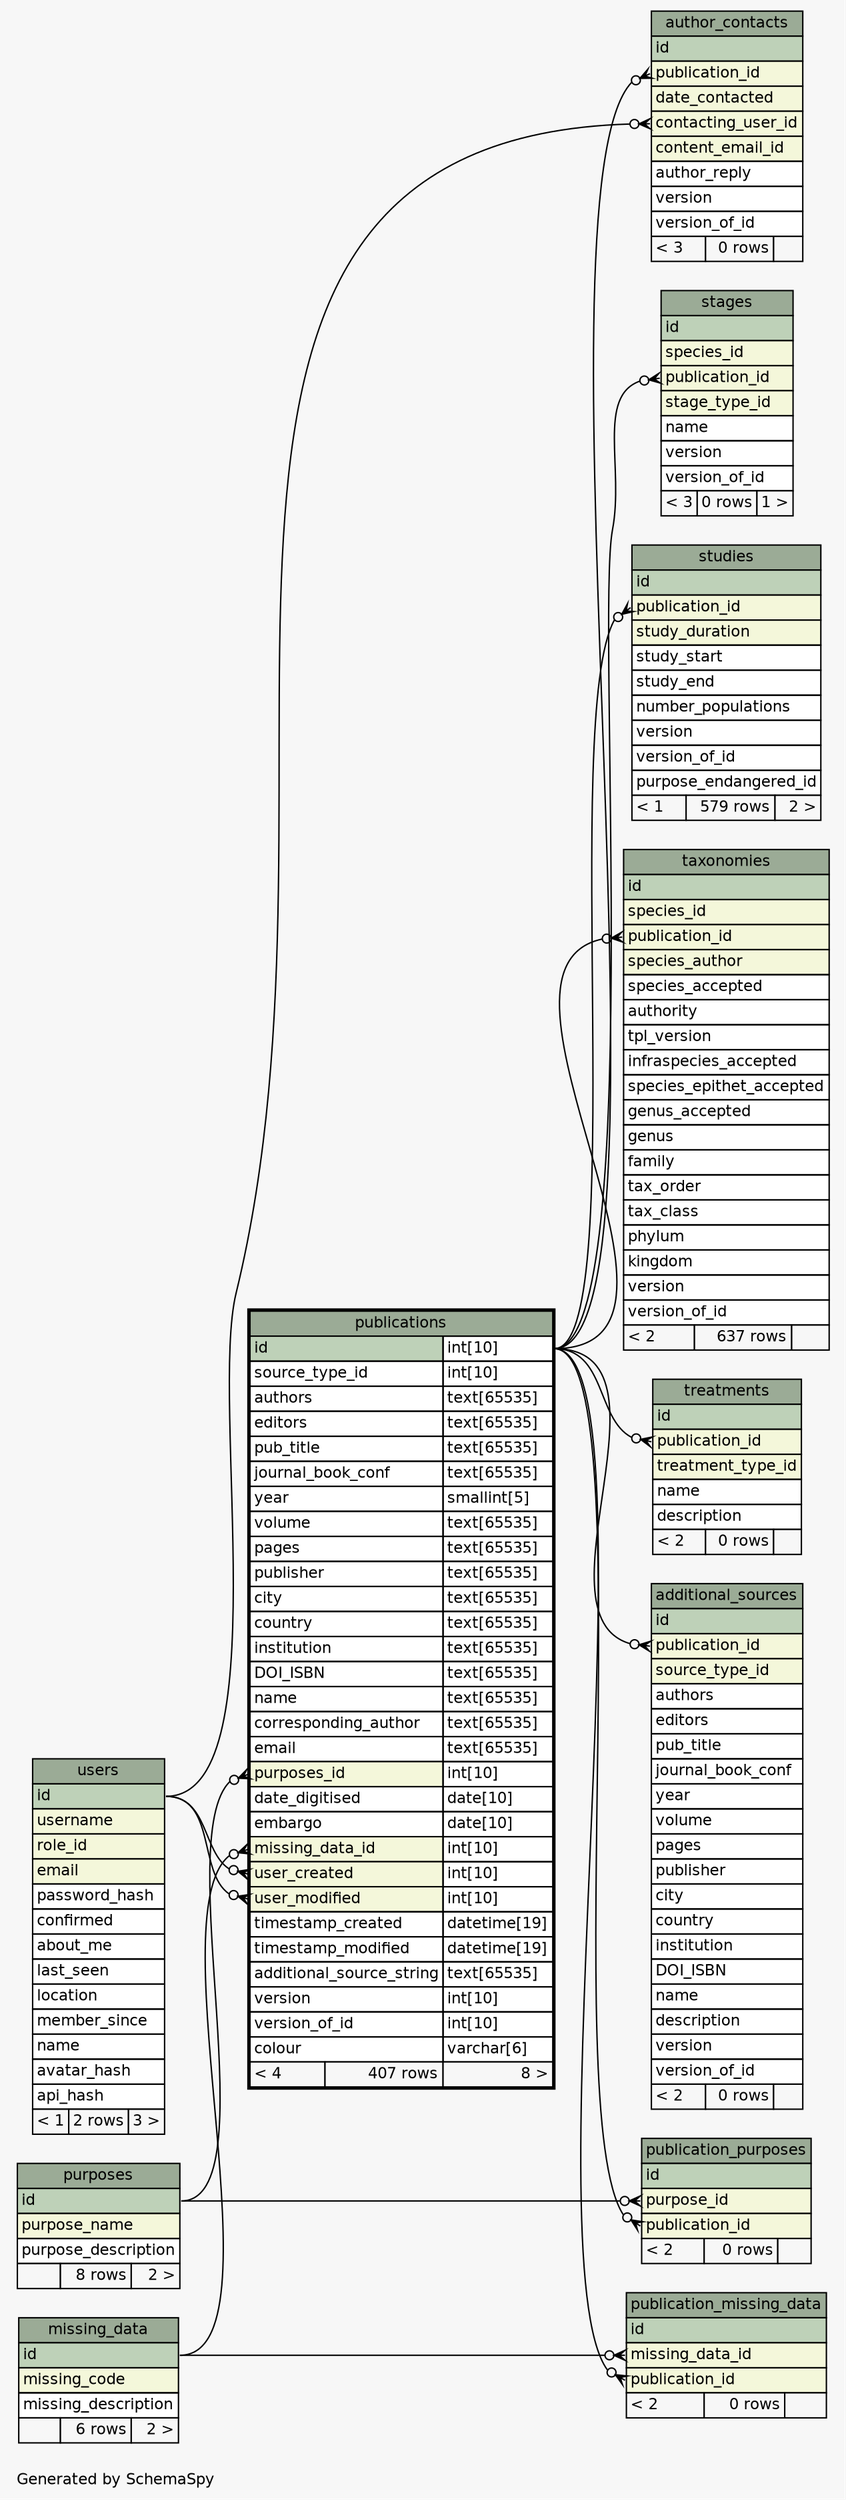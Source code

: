 // dot 2.38.0 on Linux 4.4.0-42-generic
// SchemaSpy rev 590
digraph "oneDegreeRelationshipsDiagram" {
  graph [
    rankdir="RL"
    bgcolor="#f7f7f7"
    label="\nGenerated by SchemaSpy"
    labeljust="l"
    nodesep="0.18"
    ranksep="0.46"
    fontname="Helvetica"
    fontsize="11"
  ];
  node [
    fontname="Helvetica"
    fontsize="11"
    shape="plaintext"
  ];
  edge [
    arrowsize="0.8"
  ];
  "additional_sources":"publication_id":w -> "publications":"id.type":e [arrowhead=none dir=back arrowtail=crowodot];
  "author_contacts":"contacting_user_id":w -> "users":"id":e [arrowhead=none dir=back arrowtail=crowodot];
  "author_contacts":"publication_id":w -> "publications":"id.type":e [arrowhead=none dir=back arrowtail=crowodot];
  "publication_missing_data":"missing_data_id":w -> "missing_data":"id":e [arrowhead=none dir=back arrowtail=crowodot];
  "publication_missing_data":"publication_id":w -> "publications":"id.type":e [arrowhead=none dir=back arrowtail=crowodot];
  "publication_purposes":"publication_id":w -> "publications":"id.type":e [arrowhead=none dir=back arrowtail=crowodot];
  "publication_purposes":"purpose_id":w -> "purposes":"id":e [arrowhead=none dir=back arrowtail=crowodot];
  "publications":"missing_data_id":w -> "missing_data":"id":e [arrowhead=none dir=back arrowtail=crowodot];
  "publications":"purposes_id":w -> "purposes":"id":e [arrowhead=none dir=back arrowtail=crowodot];
  "publications":"user_created":w -> "users":"id":e [arrowhead=none dir=back arrowtail=crowodot];
  "publications":"user_modified":w -> "users":"id":e [arrowhead=none dir=back arrowtail=crowodot];
  "stages":"publication_id":w -> "publications":"id.type":e [arrowhead=none dir=back arrowtail=crowodot];
  "studies":"publication_id":w -> "publications":"id.type":e [arrowhead=none dir=back arrowtail=crowodot];
  "taxonomies":"publication_id":w -> "publications":"id.type":e [arrowhead=none dir=back arrowtail=crowodot];
  "treatments":"publication_id":w -> "publications":"id.type":e [arrowhead=none dir=back arrowtail=crowodot];
  "additional_sources" [
    label=<
    <TABLE BORDER="0" CELLBORDER="1" CELLSPACING="0" BGCOLOR="#ffffff">
      <TR><TD COLSPAN="3" BGCOLOR="#9bab96" ALIGN="CENTER">additional_sources</TD></TR>
      <TR><TD PORT="id" COLSPAN="3" BGCOLOR="#bed1b8" ALIGN="LEFT">id</TD></TR>
      <TR><TD PORT="publication_id" COLSPAN="3" BGCOLOR="#f4f7da" ALIGN="LEFT">publication_id</TD></TR>
      <TR><TD PORT="source_type_id" COLSPAN="3" BGCOLOR="#f4f7da" ALIGN="LEFT">source_type_id</TD></TR>
      <TR><TD PORT="authors" COLSPAN="3" ALIGN="LEFT">authors</TD></TR>
      <TR><TD PORT="editors" COLSPAN="3" ALIGN="LEFT">editors</TD></TR>
      <TR><TD PORT="pub_title" COLSPAN="3" ALIGN="LEFT">pub_title</TD></TR>
      <TR><TD PORT="journal_book_conf" COLSPAN="3" ALIGN="LEFT">journal_book_conf</TD></TR>
      <TR><TD PORT="year" COLSPAN="3" ALIGN="LEFT">year</TD></TR>
      <TR><TD PORT="volume" COLSPAN="3" ALIGN="LEFT">volume</TD></TR>
      <TR><TD PORT="pages" COLSPAN="3" ALIGN="LEFT">pages</TD></TR>
      <TR><TD PORT="publisher" COLSPAN="3" ALIGN="LEFT">publisher</TD></TR>
      <TR><TD PORT="city" COLSPAN="3" ALIGN="LEFT">city</TD></TR>
      <TR><TD PORT="country" COLSPAN="3" ALIGN="LEFT">country</TD></TR>
      <TR><TD PORT="institution" COLSPAN="3" ALIGN="LEFT">institution</TD></TR>
      <TR><TD PORT="DOI_ISBN" COLSPAN="3" ALIGN="LEFT">DOI_ISBN</TD></TR>
      <TR><TD PORT="name" COLSPAN="3" ALIGN="LEFT">name</TD></TR>
      <TR><TD PORT="description" COLSPAN="3" ALIGN="LEFT">description</TD></TR>
      <TR><TD PORT="version" COLSPAN="3" ALIGN="LEFT">version</TD></TR>
      <TR><TD PORT="version_of_id" COLSPAN="3" ALIGN="LEFT">version_of_id</TD></TR>
      <TR><TD ALIGN="LEFT" BGCOLOR="#f7f7f7">&lt; 2</TD><TD ALIGN="RIGHT" BGCOLOR="#f7f7f7">0 rows</TD><TD ALIGN="RIGHT" BGCOLOR="#f7f7f7">  </TD></TR>
    </TABLE>>
    URL="additional_sources.html"
    tooltip="additional_sources"
  ];
  "author_contacts" [
    label=<
    <TABLE BORDER="0" CELLBORDER="1" CELLSPACING="0" BGCOLOR="#ffffff">
      <TR><TD COLSPAN="3" BGCOLOR="#9bab96" ALIGN="CENTER">author_contacts</TD></TR>
      <TR><TD PORT="id" COLSPAN="3" BGCOLOR="#bed1b8" ALIGN="LEFT">id</TD></TR>
      <TR><TD PORT="publication_id" COLSPAN="3" BGCOLOR="#f4f7da" ALIGN="LEFT">publication_id</TD></TR>
      <TR><TD PORT="date_contacted" COLSPAN="3" BGCOLOR="#f4f7da" ALIGN="LEFT">date_contacted</TD></TR>
      <TR><TD PORT="contacting_user_id" COLSPAN="3" BGCOLOR="#f4f7da" ALIGN="LEFT">contacting_user_id</TD></TR>
      <TR><TD PORT="content_email_id" COLSPAN="3" BGCOLOR="#f4f7da" ALIGN="LEFT">content_email_id</TD></TR>
      <TR><TD PORT="author_reply" COLSPAN="3" ALIGN="LEFT">author_reply</TD></TR>
      <TR><TD PORT="version" COLSPAN="3" ALIGN="LEFT">version</TD></TR>
      <TR><TD PORT="version_of_id" COLSPAN="3" ALIGN="LEFT">version_of_id</TD></TR>
      <TR><TD ALIGN="LEFT" BGCOLOR="#f7f7f7">&lt; 3</TD><TD ALIGN="RIGHT" BGCOLOR="#f7f7f7">0 rows</TD><TD ALIGN="RIGHT" BGCOLOR="#f7f7f7">  </TD></TR>
    </TABLE>>
    URL="author_contacts.html"
    tooltip="author_contacts"
  ];
  "missing_data" [
    label=<
    <TABLE BORDER="0" CELLBORDER="1" CELLSPACING="0" BGCOLOR="#ffffff">
      <TR><TD COLSPAN="3" BGCOLOR="#9bab96" ALIGN="CENTER">missing_data</TD></TR>
      <TR><TD PORT="id" COLSPAN="3" BGCOLOR="#bed1b8" ALIGN="LEFT">id</TD></TR>
      <TR><TD PORT="missing_code" COLSPAN="3" BGCOLOR="#f4f7da" ALIGN="LEFT">missing_code</TD></TR>
      <TR><TD PORT="missing_description" COLSPAN="3" ALIGN="LEFT">missing_description</TD></TR>
      <TR><TD ALIGN="LEFT" BGCOLOR="#f7f7f7">  </TD><TD ALIGN="RIGHT" BGCOLOR="#f7f7f7">6 rows</TD><TD ALIGN="RIGHT" BGCOLOR="#f7f7f7">2 &gt;</TD></TR>
    </TABLE>>
    URL="missing_data.html"
    tooltip="missing_data"
  ];
  "publication_missing_data" [
    label=<
    <TABLE BORDER="0" CELLBORDER="1" CELLSPACING="0" BGCOLOR="#ffffff">
      <TR><TD COLSPAN="3" BGCOLOR="#9bab96" ALIGN="CENTER">publication_missing_data</TD></TR>
      <TR><TD PORT="id" COLSPAN="3" BGCOLOR="#bed1b8" ALIGN="LEFT">id</TD></TR>
      <TR><TD PORT="missing_data_id" COLSPAN="3" BGCOLOR="#f4f7da" ALIGN="LEFT">missing_data_id</TD></TR>
      <TR><TD PORT="publication_id" COLSPAN="3" BGCOLOR="#f4f7da" ALIGN="LEFT">publication_id</TD></TR>
      <TR><TD ALIGN="LEFT" BGCOLOR="#f7f7f7">&lt; 2</TD><TD ALIGN="RIGHT" BGCOLOR="#f7f7f7">0 rows</TD><TD ALIGN="RIGHT" BGCOLOR="#f7f7f7">  </TD></TR>
    </TABLE>>
    URL="publication_missing_data.html"
    tooltip="publication_missing_data"
  ];
  "publication_purposes" [
    label=<
    <TABLE BORDER="0" CELLBORDER="1" CELLSPACING="0" BGCOLOR="#ffffff">
      <TR><TD COLSPAN="3" BGCOLOR="#9bab96" ALIGN="CENTER">publication_purposes</TD></TR>
      <TR><TD PORT="id" COLSPAN="3" BGCOLOR="#bed1b8" ALIGN="LEFT">id</TD></TR>
      <TR><TD PORT="purpose_id" COLSPAN="3" BGCOLOR="#f4f7da" ALIGN="LEFT">purpose_id</TD></TR>
      <TR><TD PORT="publication_id" COLSPAN="3" BGCOLOR="#f4f7da" ALIGN="LEFT">publication_id</TD></TR>
      <TR><TD ALIGN="LEFT" BGCOLOR="#f7f7f7">&lt; 2</TD><TD ALIGN="RIGHT" BGCOLOR="#f7f7f7">0 rows</TD><TD ALIGN="RIGHT" BGCOLOR="#f7f7f7">  </TD></TR>
    </TABLE>>
    URL="publication_purposes.html"
    tooltip="publication_purposes"
  ];
  "publications" [
    label=<
    <TABLE BORDER="2" CELLBORDER="1" CELLSPACING="0" BGCOLOR="#ffffff">
      <TR><TD COLSPAN="3" BGCOLOR="#9bab96" ALIGN="CENTER">publications</TD></TR>
      <TR><TD PORT="id" COLSPAN="2" BGCOLOR="#bed1b8" ALIGN="LEFT">id</TD><TD PORT="id.type" ALIGN="LEFT">int[10]</TD></TR>
      <TR><TD PORT="source_type_id" COLSPAN="2" ALIGN="LEFT">source_type_id</TD><TD PORT="source_type_id.type" ALIGN="LEFT">int[10]</TD></TR>
      <TR><TD PORT="authors" COLSPAN="2" ALIGN="LEFT">authors</TD><TD PORT="authors.type" ALIGN="LEFT">text[65535]</TD></TR>
      <TR><TD PORT="editors" COLSPAN="2" ALIGN="LEFT">editors</TD><TD PORT="editors.type" ALIGN="LEFT">text[65535]</TD></TR>
      <TR><TD PORT="pub_title" COLSPAN="2" ALIGN="LEFT">pub_title</TD><TD PORT="pub_title.type" ALIGN="LEFT">text[65535]</TD></TR>
      <TR><TD PORT="journal_book_conf" COLSPAN="2" ALIGN="LEFT">journal_book_conf</TD><TD PORT="journal_book_conf.type" ALIGN="LEFT">text[65535]</TD></TR>
      <TR><TD PORT="year" COLSPAN="2" ALIGN="LEFT">year</TD><TD PORT="year.type" ALIGN="LEFT">smallint[5]</TD></TR>
      <TR><TD PORT="volume" COLSPAN="2" ALIGN="LEFT">volume</TD><TD PORT="volume.type" ALIGN="LEFT">text[65535]</TD></TR>
      <TR><TD PORT="pages" COLSPAN="2" ALIGN="LEFT">pages</TD><TD PORT="pages.type" ALIGN="LEFT">text[65535]</TD></TR>
      <TR><TD PORT="publisher" COLSPAN="2" ALIGN="LEFT">publisher</TD><TD PORT="publisher.type" ALIGN="LEFT">text[65535]</TD></TR>
      <TR><TD PORT="city" COLSPAN="2" ALIGN="LEFT">city</TD><TD PORT="city.type" ALIGN="LEFT">text[65535]</TD></TR>
      <TR><TD PORT="country" COLSPAN="2" ALIGN="LEFT">country</TD><TD PORT="country.type" ALIGN="LEFT">text[65535]</TD></TR>
      <TR><TD PORT="institution" COLSPAN="2" ALIGN="LEFT">institution</TD><TD PORT="institution.type" ALIGN="LEFT">text[65535]</TD></TR>
      <TR><TD PORT="DOI_ISBN" COLSPAN="2" ALIGN="LEFT">DOI_ISBN</TD><TD PORT="DOI_ISBN.type" ALIGN="LEFT">text[65535]</TD></TR>
      <TR><TD PORT="name" COLSPAN="2" ALIGN="LEFT">name</TD><TD PORT="name.type" ALIGN="LEFT">text[65535]</TD></TR>
      <TR><TD PORT="corresponding_author" COLSPAN="2" ALIGN="LEFT">corresponding_author</TD><TD PORT="corresponding_author.type" ALIGN="LEFT">text[65535]</TD></TR>
      <TR><TD PORT="email" COLSPAN="2" ALIGN="LEFT">email</TD><TD PORT="email.type" ALIGN="LEFT">text[65535]</TD></TR>
      <TR><TD PORT="purposes_id" COLSPAN="2" BGCOLOR="#f4f7da" ALIGN="LEFT">purposes_id</TD><TD PORT="purposes_id.type" ALIGN="LEFT">int[10]</TD></TR>
      <TR><TD PORT="date_digitised" COLSPAN="2" ALIGN="LEFT">date_digitised</TD><TD PORT="date_digitised.type" ALIGN="LEFT">date[10]</TD></TR>
      <TR><TD PORT="embargo" COLSPAN="2" ALIGN="LEFT">embargo</TD><TD PORT="embargo.type" ALIGN="LEFT">date[10]</TD></TR>
      <TR><TD PORT="missing_data_id" COLSPAN="2" BGCOLOR="#f4f7da" ALIGN="LEFT">missing_data_id</TD><TD PORT="missing_data_id.type" ALIGN="LEFT">int[10]</TD></TR>
      <TR><TD PORT="user_created" COLSPAN="2" BGCOLOR="#f4f7da" ALIGN="LEFT">user_created</TD><TD PORT="user_created.type" ALIGN="LEFT">int[10]</TD></TR>
      <TR><TD PORT="user_modified" COLSPAN="2" BGCOLOR="#f4f7da" ALIGN="LEFT">user_modified</TD><TD PORT="user_modified.type" ALIGN="LEFT">int[10]</TD></TR>
      <TR><TD PORT="timestamp_created" COLSPAN="2" ALIGN="LEFT">timestamp_created</TD><TD PORT="timestamp_created.type" ALIGN="LEFT">datetime[19]</TD></TR>
      <TR><TD PORT="timestamp_modified" COLSPAN="2" ALIGN="LEFT">timestamp_modified</TD><TD PORT="timestamp_modified.type" ALIGN="LEFT">datetime[19]</TD></TR>
      <TR><TD PORT="additional_source_string" COLSPAN="2" ALIGN="LEFT">additional_source_string</TD><TD PORT="additional_source_string.type" ALIGN="LEFT">text[65535]</TD></TR>
      <TR><TD PORT="version" COLSPAN="2" ALIGN="LEFT">version</TD><TD PORT="version.type" ALIGN="LEFT">int[10]</TD></TR>
      <TR><TD PORT="version_of_id" COLSPAN="2" ALIGN="LEFT">version_of_id</TD><TD PORT="version_of_id.type" ALIGN="LEFT">int[10]</TD></TR>
      <TR><TD PORT="colour" COLSPAN="2" ALIGN="LEFT">colour</TD><TD PORT="colour.type" ALIGN="LEFT">varchar[6]</TD></TR>
      <TR><TD ALIGN="LEFT" BGCOLOR="#f7f7f7">&lt; 4</TD><TD ALIGN="RIGHT" BGCOLOR="#f7f7f7">407 rows</TD><TD ALIGN="RIGHT" BGCOLOR="#f7f7f7">8 &gt;</TD></TR>
    </TABLE>>
    URL="publications.html"
    tooltip="publications"
  ];
  "purposes" [
    label=<
    <TABLE BORDER="0" CELLBORDER="1" CELLSPACING="0" BGCOLOR="#ffffff">
      <TR><TD COLSPAN="3" BGCOLOR="#9bab96" ALIGN="CENTER">purposes</TD></TR>
      <TR><TD PORT="id" COLSPAN="3" BGCOLOR="#bed1b8" ALIGN="LEFT">id</TD></TR>
      <TR><TD PORT="purpose_name" COLSPAN="3" BGCOLOR="#f4f7da" ALIGN="LEFT">purpose_name</TD></TR>
      <TR><TD PORT="purpose_description" COLSPAN="3" ALIGN="LEFT">purpose_description</TD></TR>
      <TR><TD ALIGN="LEFT" BGCOLOR="#f7f7f7">  </TD><TD ALIGN="RIGHT" BGCOLOR="#f7f7f7">8 rows</TD><TD ALIGN="RIGHT" BGCOLOR="#f7f7f7">2 &gt;</TD></TR>
    </TABLE>>
    URL="purposes.html"
    tooltip="purposes"
  ];
  "stages" [
    label=<
    <TABLE BORDER="0" CELLBORDER="1" CELLSPACING="0" BGCOLOR="#ffffff">
      <TR><TD COLSPAN="3" BGCOLOR="#9bab96" ALIGN="CENTER">stages</TD></TR>
      <TR><TD PORT="id" COLSPAN="3" BGCOLOR="#bed1b8" ALIGN="LEFT">id</TD></TR>
      <TR><TD PORT="species_id" COLSPAN="3" BGCOLOR="#f4f7da" ALIGN="LEFT">species_id</TD></TR>
      <TR><TD PORT="publication_id" COLSPAN="3" BGCOLOR="#f4f7da" ALIGN="LEFT">publication_id</TD></TR>
      <TR><TD PORT="stage_type_id" COLSPAN="3" BGCOLOR="#f4f7da" ALIGN="LEFT">stage_type_id</TD></TR>
      <TR><TD PORT="name" COLSPAN="3" ALIGN="LEFT">name</TD></TR>
      <TR><TD PORT="version" COLSPAN="3" ALIGN="LEFT">version</TD></TR>
      <TR><TD PORT="version_of_id" COLSPAN="3" ALIGN="LEFT">version_of_id</TD></TR>
      <TR><TD ALIGN="LEFT" BGCOLOR="#f7f7f7">&lt; 3</TD><TD ALIGN="RIGHT" BGCOLOR="#f7f7f7">0 rows</TD><TD ALIGN="RIGHT" BGCOLOR="#f7f7f7">1 &gt;</TD></TR>
    </TABLE>>
    URL="stages.html"
    tooltip="stages"
  ];
  "studies" [
    label=<
    <TABLE BORDER="0" CELLBORDER="1" CELLSPACING="0" BGCOLOR="#ffffff">
      <TR><TD COLSPAN="3" BGCOLOR="#9bab96" ALIGN="CENTER">studies</TD></TR>
      <TR><TD PORT="id" COLSPAN="3" BGCOLOR="#bed1b8" ALIGN="LEFT">id</TD></TR>
      <TR><TD PORT="publication_id" COLSPAN="3" BGCOLOR="#f4f7da" ALIGN="LEFT">publication_id</TD></TR>
      <TR><TD PORT="study_duration" COLSPAN="3" BGCOLOR="#f4f7da" ALIGN="LEFT">study_duration</TD></TR>
      <TR><TD PORT="study_start" COLSPAN="3" ALIGN="LEFT">study_start</TD></TR>
      <TR><TD PORT="study_end" COLSPAN="3" ALIGN="LEFT">study_end</TD></TR>
      <TR><TD PORT="number_populations" COLSPAN="3" ALIGN="LEFT">number_populations</TD></TR>
      <TR><TD PORT="version" COLSPAN="3" ALIGN="LEFT">version</TD></TR>
      <TR><TD PORT="version_of_id" COLSPAN="3" ALIGN="LEFT">version_of_id</TD></TR>
      <TR><TD PORT="purpose_endangered_id" COLSPAN="3" ALIGN="LEFT">purpose_endangered_id</TD></TR>
      <TR><TD ALIGN="LEFT" BGCOLOR="#f7f7f7">&lt; 1</TD><TD ALIGN="RIGHT" BGCOLOR="#f7f7f7">579 rows</TD><TD ALIGN="RIGHT" BGCOLOR="#f7f7f7">2 &gt;</TD></TR>
    </TABLE>>
    URL="studies.html"
    tooltip="studies"
  ];
  "taxonomies" [
    label=<
    <TABLE BORDER="0" CELLBORDER="1" CELLSPACING="0" BGCOLOR="#ffffff">
      <TR><TD COLSPAN="3" BGCOLOR="#9bab96" ALIGN="CENTER">taxonomies</TD></TR>
      <TR><TD PORT="id" COLSPAN="3" BGCOLOR="#bed1b8" ALIGN="LEFT">id</TD></TR>
      <TR><TD PORT="species_id" COLSPAN="3" BGCOLOR="#f4f7da" ALIGN="LEFT">species_id</TD></TR>
      <TR><TD PORT="publication_id" COLSPAN="3" BGCOLOR="#f4f7da" ALIGN="LEFT">publication_id</TD></TR>
      <TR><TD PORT="species_author" COLSPAN="3" BGCOLOR="#f4f7da" ALIGN="LEFT">species_author</TD></TR>
      <TR><TD PORT="species_accepted" COLSPAN="3" ALIGN="LEFT">species_accepted</TD></TR>
      <TR><TD PORT="authority" COLSPAN="3" ALIGN="LEFT">authority</TD></TR>
      <TR><TD PORT="tpl_version" COLSPAN="3" ALIGN="LEFT">tpl_version</TD></TR>
      <TR><TD PORT="infraspecies_accepted" COLSPAN="3" ALIGN="LEFT">infraspecies_accepted</TD></TR>
      <TR><TD PORT="species_epithet_accepted" COLSPAN="3" ALIGN="LEFT">species_epithet_accepted</TD></TR>
      <TR><TD PORT="genus_accepted" COLSPAN="3" ALIGN="LEFT">genus_accepted</TD></TR>
      <TR><TD PORT="genus" COLSPAN="3" ALIGN="LEFT">genus</TD></TR>
      <TR><TD PORT="family" COLSPAN="3" ALIGN="LEFT">family</TD></TR>
      <TR><TD PORT="tax_order" COLSPAN="3" ALIGN="LEFT">tax_order</TD></TR>
      <TR><TD PORT="tax_class" COLSPAN="3" ALIGN="LEFT">tax_class</TD></TR>
      <TR><TD PORT="phylum" COLSPAN="3" ALIGN="LEFT">phylum</TD></TR>
      <TR><TD PORT="kingdom" COLSPAN="3" ALIGN="LEFT">kingdom</TD></TR>
      <TR><TD PORT="version" COLSPAN="3" ALIGN="LEFT">version</TD></TR>
      <TR><TD PORT="version_of_id" COLSPAN="3" ALIGN="LEFT">version_of_id</TD></TR>
      <TR><TD ALIGN="LEFT" BGCOLOR="#f7f7f7">&lt; 2</TD><TD ALIGN="RIGHT" BGCOLOR="#f7f7f7">637 rows</TD><TD ALIGN="RIGHT" BGCOLOR="#f7f7f7">  </TD></TR>
    </TABLE>>
    URL="taxonomies.html"
    tooltip="taxonomies"
  ];
  "treatments" [
    label=<
    <TABLE BORDER="0" CELLBORDER="1" CELLSPACING="0" BGCOLOR="#ffffff">
      <TR><TD COLSPAN="3" BGCOLOR="#9bab96" ALIGN="CENTER">treatments</TD></TR>
      <TR><TD PORT="id" COLSPAN="3" BGCOLOR="#bed1b8" ALIGN="LEFT">id</TD></TR>
      <TR><TD PORT="publication_id" COLSPAN="3" BGCOLOR="#f4f7da" ALIGN="LEFT">publication_id</TD></TR>
      <TR><TD PORT="treatment_type_id" COLSPAN="3" BGCOLOR="#f4f7da" ALIGN="LEFT">treatment_type_id</TD></TR>
      <TR><TD PORT="name" COLSPAN="3" ALIGN="LEFT">name</TD></TR>
      <TR><TD PORT="description" COLSPAN="3" ALIGN="LEFT">description</TD></TR>
      <TR><TD ALIGN="LEFT" BGCOLOR="#f7f7f7">&lt; 2</TD><TD ALIGN="RIGHT" BGCOLOR="#f7f7f7">0 rows</TD><TD ALIGN="RIGHT" BGCOLOR="#f7f7f7">  </TD></TR>
    </TABLE>>
    URL="treatments.html"
    tooltip="treatments"
  ];
  "users" [
    label=<
    <TABLE BORDER="0" CELLBORDER="1" CELLSPACING="0" BGCOLOR="#ffffff">
      <TR><TD COLSPAN="3" BGCOLOR="#9bab96" ALIGN="CENTER">users</TD></TR>
      <TR><TD PORT="id" COLSPAN="3" BGCOLOR="#bed1b8" ALIGN="LEFT">id</TD></TR>
      <TR><TD PORT="username" COLSPAN="3" BGCOLOR="#f4f7da" ALIGN="LEFT">username</TD></TR>
      <TR><TD PORT="role_id" COLSPAN="3" BGCOLOR="#f4f7da" ALIGN="LEFT">role_id</TD></TR>
      <TR><TD PORT="email" COLSPAN="3" BGCOLOR="#f4f7da" ALIGN="LEFT">email</TD></TR>
      <TR><TD PORT="password_hash" COLSPAN="3" ALIGN="LEFT">password_hash</TD></TR>
      <TR><TD PORT="confirmed" COLSPAN="3" ALIGN="LEFT">confirmed</TD></TR>
      <TR><TD PORT="about_me" COLSPAN="3" ALIGN="LEFT">about_me</TD></TR>
      <TR><TD PORT="last_seen" COLSPAN="3" ALIGN="LEFT">last_seen</TD></TR>
      <TR><TD PORT="location" COLSPAN="3" ALIGN="LEFT">location</TD></TR>
      <TR><TD PORT="member_since" COLSPAN="3" ALIGN="LEFT">member_since</TD></TR>
      <TR><TD PORT="name" COLSPAN="3" ALIGN="LEFT">name</TD></TR>
      <TR><TD PORT="avatar_hash" COLSPAN="3" ALIGN="LEFT">avatar_hash</TD></TR>
      <TR><TD PORT="api_hash" COLSPAN="3" ALIGN="LEFT">api_hash</TD></TR>
      <TR><TD ALIGN="LEFT" BGCOLOR="#f7f7f7">&lt; 1</TD><TD ALIGN="RIGHT" BGCOLOR="#f7f7f7">2 rows</TD><TD ALIGN="RIGHT" BGCOLOR="#f7f7f7">3 &gt;</TD></TR>
    </TABLE>>
    URL="users.html"
    tooltip="users"
  ];
}
